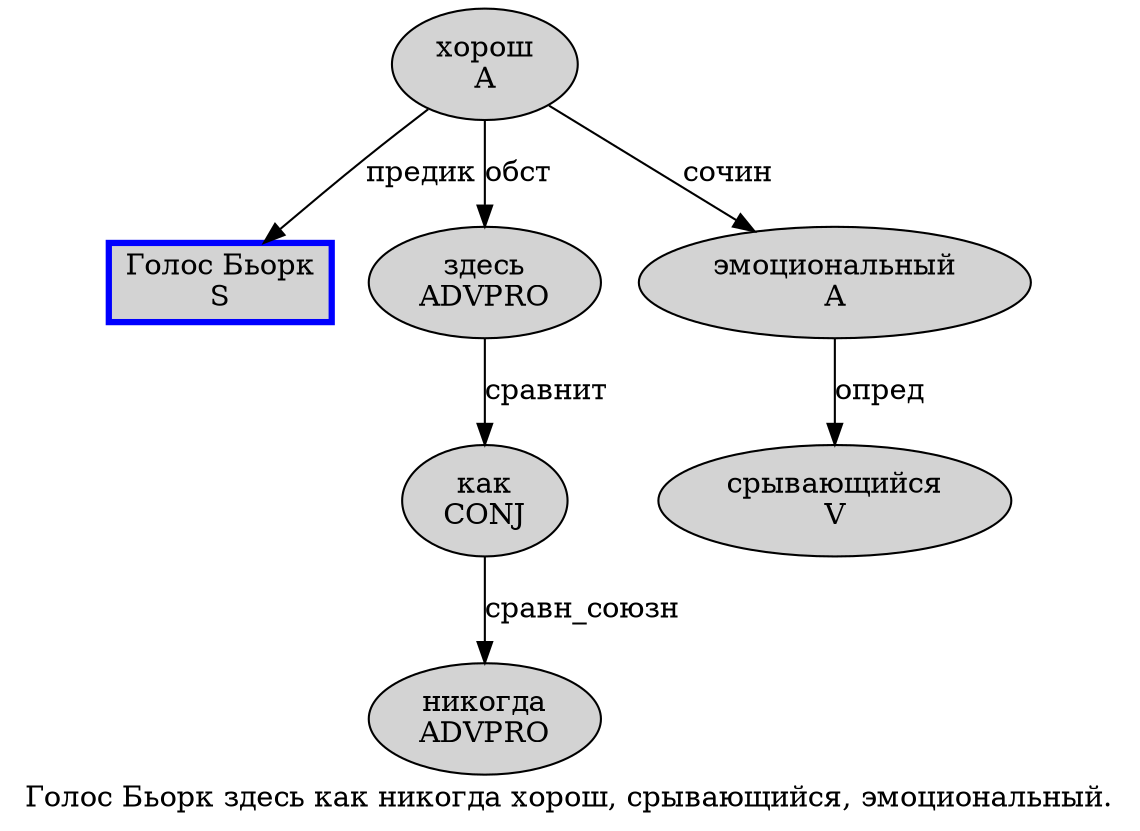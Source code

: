 digraph SENTENCE_330 {
	graph [label="Голос Бьорк здесь как никогда хорош, срывающийся, эмоциональный."]
	node [style=filled]
		0 [label="Голос Бьорк
S" color=blue fillcolor=lightgray penwidth=3 shape=box]
		1 [label="здесь
ADVPRO" color="" fillcolor=lightgray penwidth=1 shape=ellipse]
		2 [label="как
CONJ" color="" fillcolor=lightgray penwidth=1 shape=ellipse]
		3 [label="никогда
ADVPRO" color="" fillcolor=lightgray penwidth=1 shape=ellipse]
		4 [label="хорош
A" color="" fillcolor=lightgray penwidth=1 shape=ellipse]
		6 [label="срывающийся
V" color="" fillcolor=lightgray penwidth=1 shape=ellipse]
		8 [label="эмоциональный
A" color="" fillcolor=lightgray penwidth=1 shape=ellipse]
			2 -> 3 [label="сравн_союзн"]
			1 -> 2 [label="сравнит"]
			8 -> 6 [label="опред"]
			4 -> 0 [label="предик"]
			4 -> 1 [label="обст"]
			4 -> 8 [label="сочин"]
}
